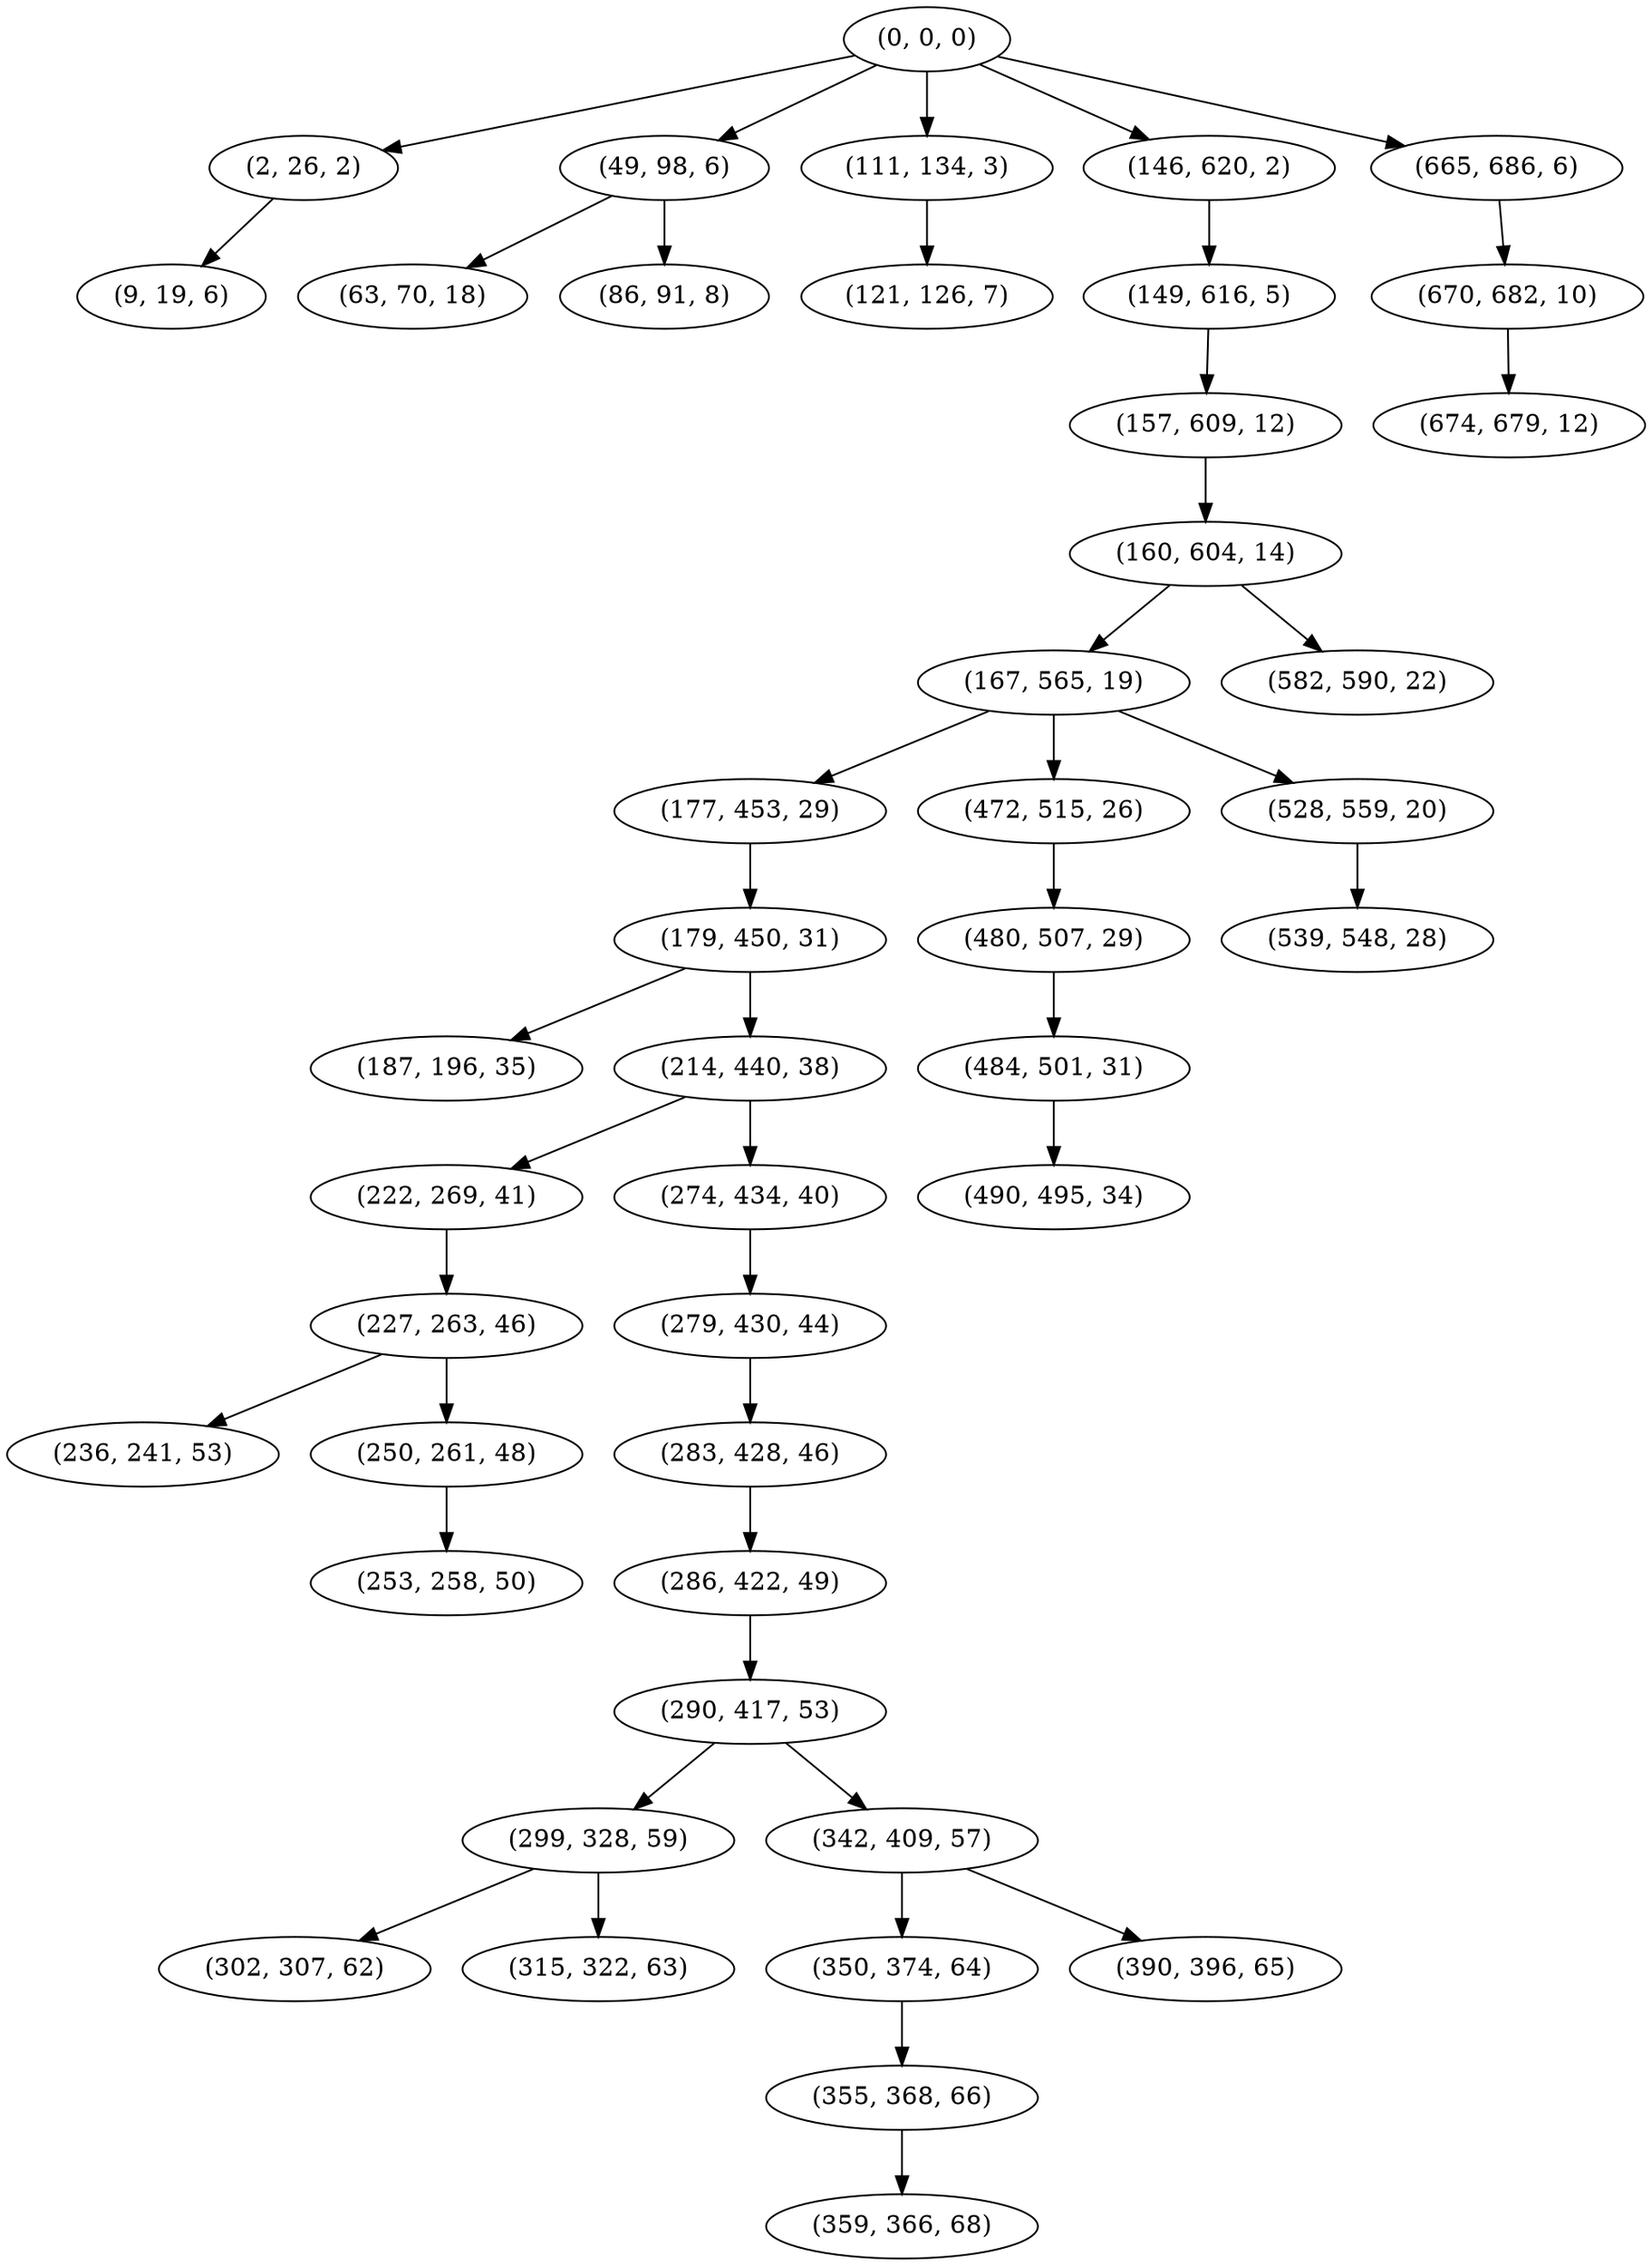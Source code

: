 digraph tree {
    "(0, 0, 0)";
    "(2, 26, 2)";
    "(9, 19, 6)";
    "(49, 98, 6)";
    "(63, 70, 18)";
    "(86, 91, 8)";
    "(111, 134, 3)";
    "(121, 126, 7)";
    "(146, 620, 2)";
    "(149, 616, 5)";
    "(157, 609, 12)";
    "(160, 604, 14)";
    "(167, 565, 19)";
    "(177, 453, 29)";
    "(179, 450, 31)";
    "(187, 196, 35)";
    "(214, 440, 38)";
    "(222, 269, 41)";
    "(227, 263, 46)";
    "(236, 241, 53)";
    "(250, 261, 48)";
    "(253, 258, 50)";
    "(274, 434, 40)";
    "(279, 430, 44)";
    "(283, 428, 46)";
    "(286, 422, 49)";
    "(290, 417, 53)";
    "(299, 328, 59)";
    "(302, 307, 62)";
    "(315, 322, 63)";
    "(342, 409, 57)";
    "(350, 374, 64)";
    "(355, 368, 66)";
    "(359, 366, 68)";
    "(390, 396, 65)";
    "(472, 515, 26)";
    "(480, 507, 29)";
    "(484, 501, 31)";
    "(490, 495, 34)";
    "(528, 559, 20)";
    "(539, 548, 28)";
    "(582, 590, 22)";
    "(665, 686, 6)";
    "(670, 682, 10)";
    "(674, 679, 12)";
    "(0, 0, 0)" -> "(2, 26, 2)";
    "(0, 0, 0)" -> "(49, 98, 6)";
    "(0, 0, 0)" -> "(111, 134, 3)";
    "(0, 0, 0)" -> "(146, 620, 2)";
    "(0, 0, 0)" -> "(665, 686, 6)";
    "(2, 26, 2)" -> "(9, 19, 6)";
    "(49, 98, 6)" -> "(63, 70, 18)";
    "(49, 98, 6)" -> "(86, 91, 8)";
    "(111, 134, 3)" -> "(121, 126, 7)";
    "(146, 620, 2)" -> "(149, 616, 5)";
    "(149, 616, 5)" -> "(157, 609, 12)";
    "(157, 609, 12)" -> "(160, 604, 14)";
    "(160, 604, 14)" -> "(167, 565, 19)";
    "(160, 604, 14)" -> "(582, 590, 22)";
    "(167, 565, 19)" -> "(177, 453, 29)";
    "(167, 565, 19)" -> "(472, 515, 26)";
    "(167, 565, 19)" -> "(528, 559, 20)";
    "(177, 453, 29)" -> "(179, 450, 31)";
    "(179, 450, 31)" -> "(187, 196, 35)";
    "(179, 450, 31)" -> "(214, 440, 38)";
    "(214, 440, 38)" -> "(222, 269, 41)";
    "(214, 440, 38)" -> "(274, 434, 40)";
    "(222, 269, 41)" -> "(227, 263, 46)";
    "(227, 263, 46)" -> "(236, 241, 53)";
    "(227, 263, 46)" -> "(250, 261, 48)";
    "(250, 261, 48)" -> "(253, 258, 50)";
    "(274, 434, 40)" -> "(279, 430, 44)";
    "(279, 430, 44)" -> "(283, 428, 46)";
    "(283, 428, 46)" -> "(286, 422, 49)";
    "(286, 422, 49)" -> "(290, 417, 53)";
    "(290, 417, 53)" -> "(299, 328, 59)";
    "(290, 417, 53)" -> "(342, 409, 57)";
    "(299, 328, 59)" -> "(302, 307, 62)";
    "(299, 328, 59)" -> "(315, 322, 63)";
    "(342, 409, 57)" -> "(350, 374, 64)";
    "(342, 409, 57)" -> "(390, 396, 65)";
    "(350, 374, 64)" -> "(355, 368, 66)";
    "(355, 368, 66)" -> "(359, 366, 68)";
    "(472, 515, 26)" -> "(480, 507, 29)";
    "(480, 507, 29)" -> "(484, 501, 31)";
    "(484, 501, 31)" -> "(490, 495, 34)";
    "(528, 559, 20)" -> "(539, 548, 28)";
    "(665, 686, 6)" -> "(670, 682, 10)";
    "(670, 682, 10)" -> "(674, 679, 12)";
}
